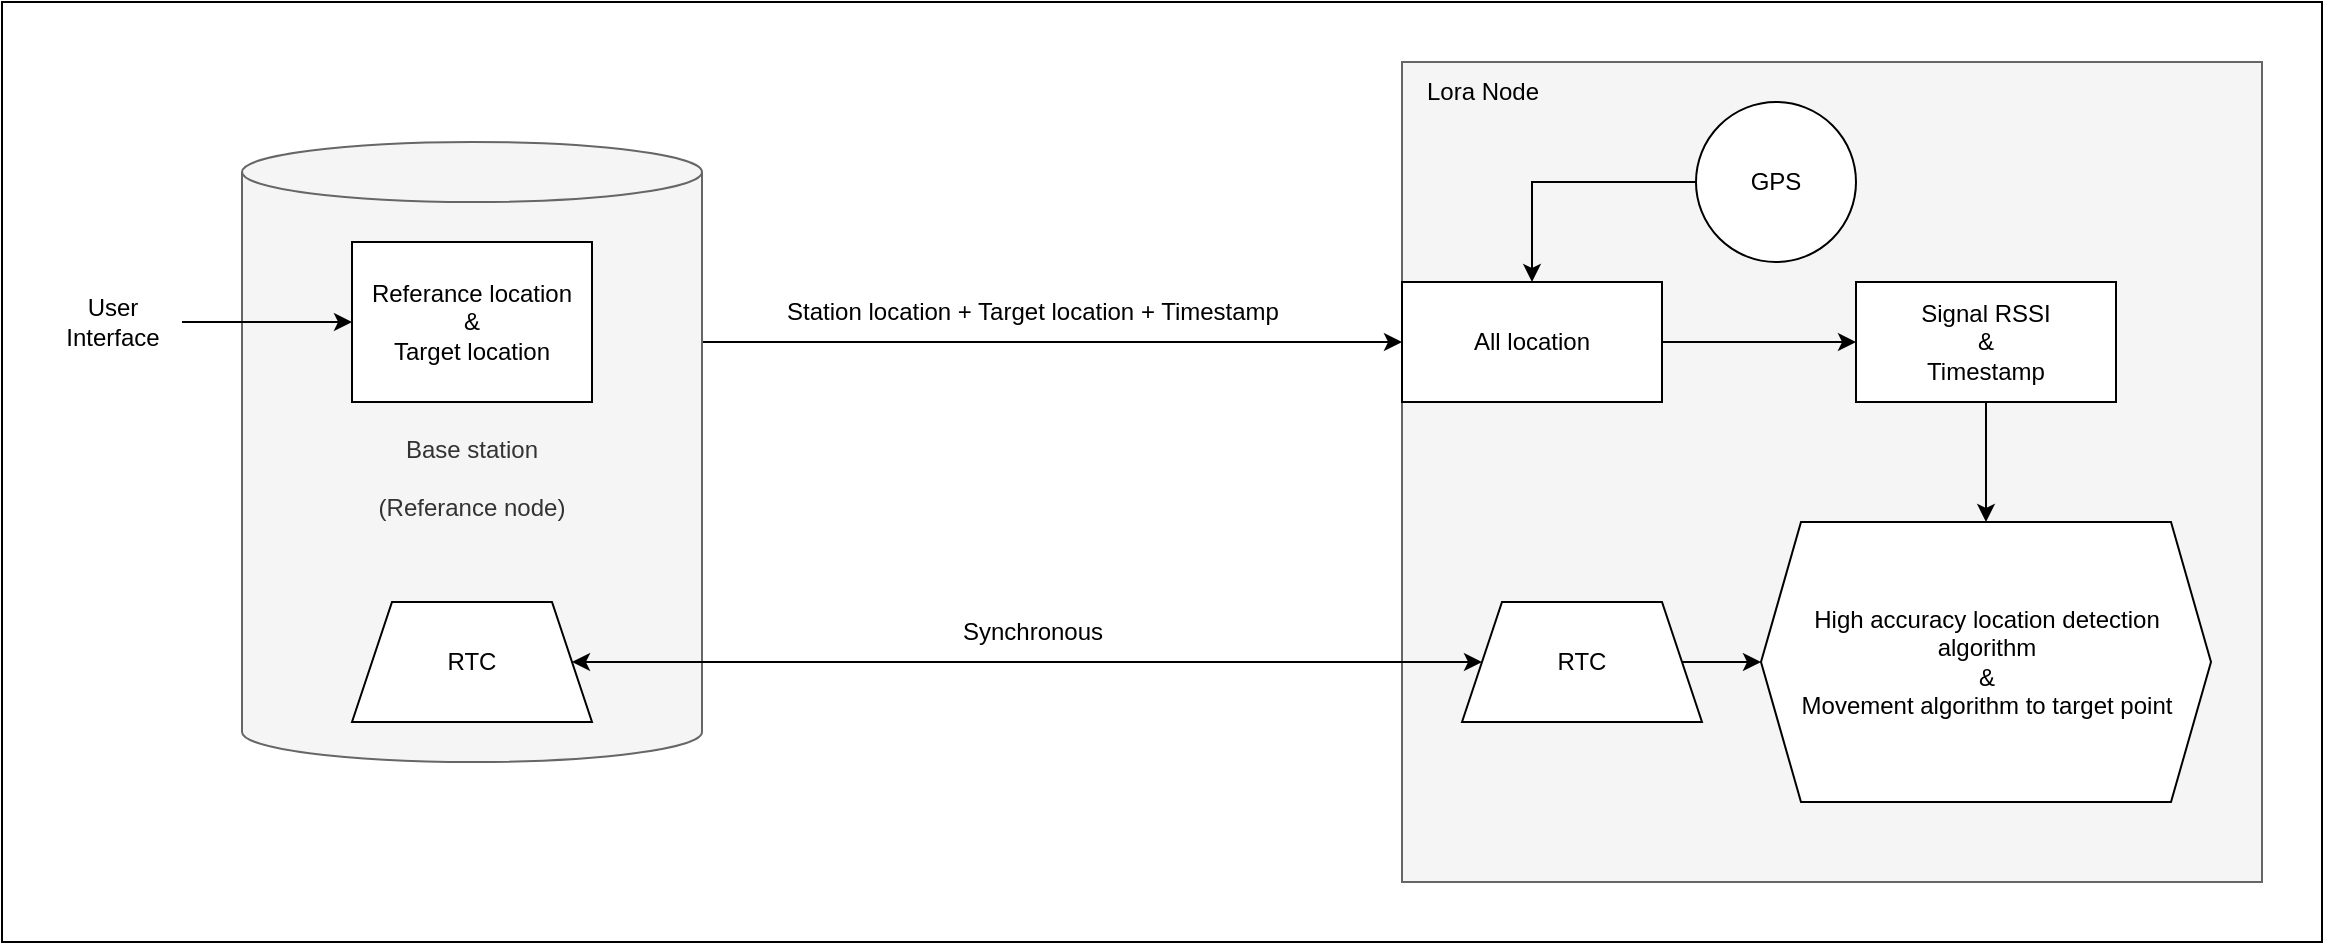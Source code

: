 <mxfile version="20.8.16" type="device"><diagram name="Sayfa -1" id="9kivdWrZaY9Iuu0Lln3Z"><mxGraphModel dx="2356" dy="1029" grid="1" gridSize="10" guides="1" tooltips="1" connect="1" arrows="1" fold="1" page="1" pageScale="1" pageWidth="827" pageHeight="1169" math="0" shadow="0"><root><mxCell id="0"/><mxCell id="1" parent="0"/><mxCell id="eD7uF8rKxUCo7oOc2JCC-1" value="" style="rounded=0;whiteSpace=wrap;html=1;" vertex="1" parent="1"><mxGeometry x="-230" y="180" width="1160" height="470" as="geometry"/></mxCell><mxCell id="xkY1m1DYvTgWCRXo7LZn-3" value="" style="edgeStyle=orthogonalEdgeStyle;rounded=0;orthogonalLoop=1;jettySize=auto;html=1;" parent="1" source="xkY1m1DYvTgWCRXo7LZn-1" target="xkY1m1DYvTgWCRXo7LZn-2" edge="1"><mxGeometry relative="1" as="geometry"><Array as="points"><mxPoint x="300" y="350"/><mxPoint x="300" y="350"/></Array></mxGeometry></mxCell><mxCell id="xkY1m1DYvTgWCRXo7LZn-1" value="Base station&lt;br&gt;&lt;br&gt;(Referance node)" style="shape=cylinder3;whiteSpace=wrap;html=1;boundedLbl=1;backgroundOutline=1;size=15;fillColor=#f5f5f5;fontColor=#333333;strokeColor=#666666;" parent="1" vertex="1"><mxGeometry x="-110" y="250" width="230" height="310" as="geometry"/></mxCell><mxCell id="xkY1m1DYvTgWCRXo7LZn-2" value="" style="whiteSpace=wrap;html=1;fillColor=#f5f5f5;fontColor=#333333;strokeColor=#666666;" parent="1" vertex="1"><mxGeometry x="470" y="210" width="430" height="410" as="geometry"/></mxCell><mxCell id="xkY1m1DYvTgWCRXo7LZn-4" value="Lora Node" style="text;html=1;align=center;verticalAlign=middle;resizable=0;points=[];autosize=1;strokeColor=none;fillColor=none;" parent="1" vertex="1"><mxGeometry x="470" y="210" width="80" height="30" as="geometry"/></mxCell><mxCell id="xkY1m1DYvTgWCRXo7LZn-23" value="" style="edgeStyle=orthogonalEdgeStyle;rounded=0;orthogonalLoop=1;jettySize=auto;html=1;startArrow=none;startFill=0;" parent="1" source="xkY1m1DYvTgWCRXo7LZn-5" target="xkY1m1DYvTgWCRXo7LZn-16" edge="1"><mxGeometry relative="1" as="geometry"/></mxCell><mxCell id="xkY1m1DYvTgWCRXo7LZn-5" value="All location" style="whiteSpace=wrap;html=1;" parent="1" vertex="1"><mxGeometry x="470" y="320" width="130" height="60" as="geometry"/></mxCell><mxCell id="xkY1m1DYvTgWCRXo7LZn-8" value="Station location + Target location + Timestamp" style="text;html=1;align=center;verticalAlign=middle;resizable=0;points=[];autosize=1;strokeColor=none;fillColor=none;" parent="1" vertex="1"><mxGeometry x="150" y="320" width="270" height="30" as="geometry"/></mxCell><mxCell id="xkY1m1DYvTgWCRXo7LZn-13" style="edgeStyle=orthogonalEdgeStyle;rounded=0;orthogonalLoop=1;jettySize=auto;html=1;startArrow=classic;startFill=1;" parent="1" source="xkY1m1DYvTgWCRXo7LZn-10" target="xkY1m1DYvTgWCRXo7LZn-12" edge="1"><mxGeometry relative="1" as="geometry"/></mxCell><mxCell id="xkY1m1DYvTgWCRXo7LZn-10" value="RTC" style="shape=trapezoid;perimeter=trapezoidPerimeter;whiteSpace=wrap;html=1;fixedSize=1;" parent="1" vertex="1"><mxGeometry x="-55" y="480" width="120" height="60" as="geometry"/></mxCell><mxCell id="xkY1m1DYvTgWCRXo7LZn-30" style="edgeStyle=orthogonalEdgeStyle;rounded=0;orthogonalLoop=1;jettySize=auto;html=1;startArrow=none;startFill=0;" parent="1" source="xkY1m1DYvTgWCRXo7LZn-12" target="xkY1m1DYvTgWCRXo7LZn-18" edge="1"><mxGeometry relative="1" as="geometry"/></mxCell><mxCell id="xkY1m1DYvTgWCRXo7LZn-12" value="RTC" style="shape=trapezoid;perimeter=trapezoidPerimeter;whiteSpace=wrap;html=1;fixedSize=1;" parent="1" vertex="1"><mxGeometry x="500" y="480" width="120" height="60" as="geometry"/></mxCell><mxCell id="xkY1m1DYvTgWCRXo7LZn-26" style="edgeStyle=orthogonalEdgeStyle;rounded=0;orthogonalLoop=1;jettySize=auto;html=1;startArrow=none;startFill=0;" parent="1" source="xkY1m1DYvTgWCRXo7LZn-14" target="xkY1m1DYvTgWCRXo7LZn-5" edge="1"><mxGeometry relative="1" as="geometry"/></mxCell><mxCell id="xkY1m1DYvTgWCRXo7LZn-14" value="GPS" style="ellipse;whiteSpace=wrap;html=1;" parent="1" vertex="1"><mxGeometry x="617" y="230" width="80" height="80" as="geometry"/></mxCell><mxCell id="xkY1m1DYvTgWCRXo7LZn-20" style="edgeStyle=orthogonalEdgeStyle;rounded=0;orthogonalLoop=1;jettySize=auto;html=1;startArrow=none;startFill=0;" parent="1" source="xkY1m1DYvTgWCRXo7LZn-16" target="xkY1m1DYvTgWCRXo7LZn-18" edge="1"><mxGeometry relative="1" as="geometry"/></mxCell><mxCell id="xkY1m1DYvTgWCRXo7LZn-16" value="Signal RSSI&lt;br&gt;&amp;amp;&lt;br&gt;Timestamp" style="whiteSpace=wrap;html=1;" parent="1" vertex="1"><mxGeometry x="697" y="320" width="130" height="60" as="geometry"/></mxCell><mxCell id="xkY1m1DYvTgWCRXo7LZn-18" value="&lt;div&gt;High accuracy location detection algorithm&lt;/div&gt;&lt;div&gt;&amp;amp;&lt;/div&gt;&lt;div&gt;Movement algorithm to target point&lt;/div&gt;" style="shape=hexagon;perimeter=hexagonPerimeter2;whiteSpace=wrap;html=1;fixedSize=1;" parent="1" vertex="1"><mxGeometry x="649.5" y="440" width="225" height="140" as="geometry"/></mxCell><mxCell id="xkY1m1DYvTgWCRXo7LZn-27" value="Referance location&lt;br&gt;&amp;amp;&lt;br&gt;Target location" style="whiteSpace=wrap;html=1;" parent="1" vertex="1"><mxGeometry x="-55" y="300" width="120" height="80" as="geometry"/></mxCell><mxCell id="xkY1m1DYvTgWCRXo7LZn-29" style="edgeStyle=orthogonalEdgeStyle;rounded=0;orthogonalLoop=1;jettySize=auto;html=1;startArrow=none;startFill=0;" parent="1" source="xkY1m1DYvTgWCRXo7LZn-28" target="xkY1m1DYvTgWCRXo7LZn-27" edge="1"><mxGeometry relative="1" as="geometry"/></mxCell><mxCell id="xkY1m1DYvTgWCRXo7LZn-28" value="User&lt;br&gt;Interface" style="text;html=1;align=center;verticalAlign=middle;resizable=0;points=[];autosize=1;strokeColor=none;fillColor=none;" parent="1" vertex="1"><mxGeometry x="-210" y="320" width="70" height="40" as="geometry"/></mxCell><mxCell id="eD7uF8rKxUCo7oOc2JCC-2" value="Synchronous" style="text;html=1;align=center;verticalAlign=middle;resizable=0;points=[];autosize=1;strokeColor=none;fillColor=none;" vertex="1" parent="1"><mxGeometry x="240" y="480" width="90" height="30" as="geometry"/></mxCell></root></mxGraphModel></diagram></mxfile>